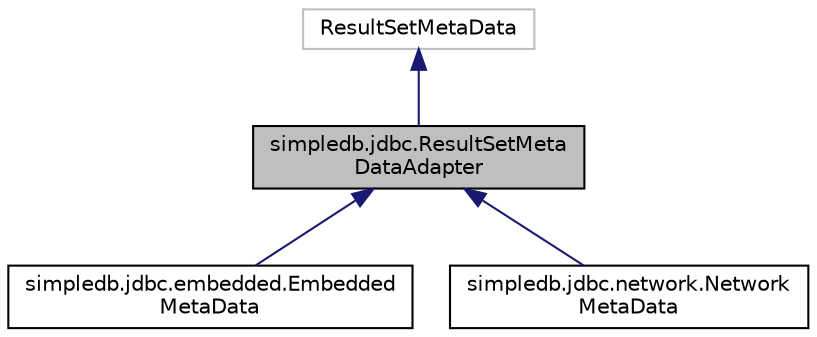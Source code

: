 digraph "simpledb.jdbc.ResultSetMetaDataAdapter"
{
  edge [fontname="Helvetica",fontsize="10",labelfontname="Helvetica",labelfontsize="10"];
  node [fontname="Helvetica",fontsize="10",shape=record];
  Node0 [label="simpledb.jdbc.ResultSetMeta\lDataAdapter",height=0.2,width=0.4,color="black", fillcolor="grey75", style="filled", fontcolor="black"];
  Node1 -> Node0 [dir="back",color="midnightblue",fontsize="10",style="solid"];
  Node1 [label="ResultSetMetaData",height=0.2,width=0.4,color="grey75", fillcolor="white", style="filled"];
  Node0 -> Node2 [dir="back",color="midnightblue",fontsize="10",style="solid"];
  Node2 [label="simpledb.jdbc.embedded.Embedded\lMetaData",height=0.2,width=0.4,color="black", fillcolor="white", style="filled",URL="$classsimpledb_1_1jdbc_1_1embedded_1_1EmbeddedMetaData.html"];
  Node0 -> Node3 [dir="back",color="midnightblue",fontsize="10",style="solid"];
  Node3 [label="simpledb.jdbc.network.Network\lMetaData",height=0.2,width=0.4,color="black", fillcolor="white", style="filled",URL="$classsimpledb_1_1jdbc_1_1network_1_1NetworkMetaData.html"];
}
